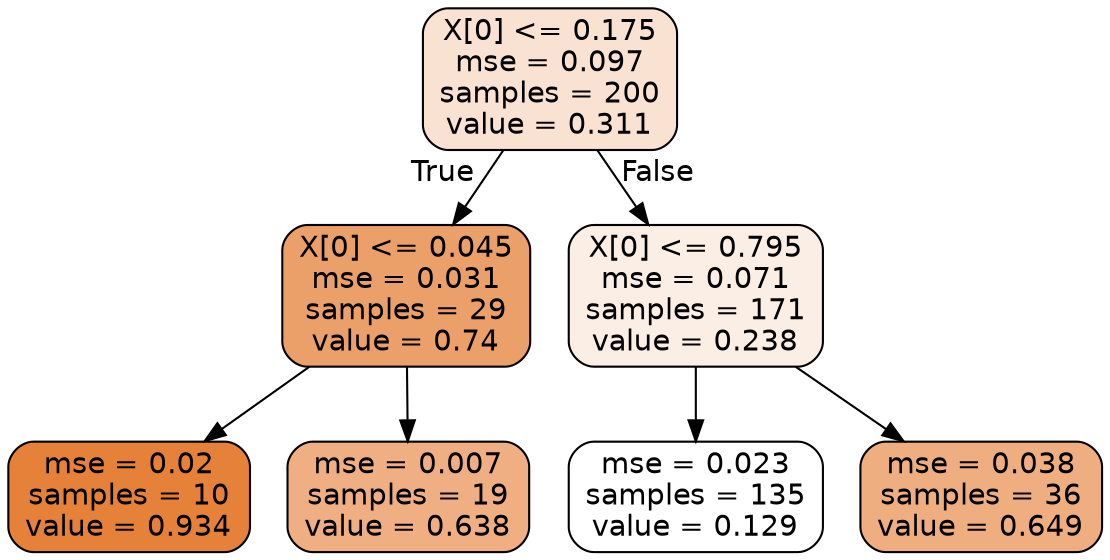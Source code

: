 digraph Tree {
node [shape=box, style="filled, rounded", color="black", fontname=helvetica] ;
edge [fontname=helvetica] ;
0 [label="X[0] <= 0.175\nmse = 0.097\nsamples = 200\nvalue = 0.311", fillcolor="#f9e2d2"] ;
1 [label="X[0] <= 0.045\nmse = 0.031\nsamples = 29\nvalue = 0.74", fillcolor="#eb9f69"] ;
0 -> 1 [labeldistance=2.5, labelangle=45, headlabel="True"] ;
2 [label="mse = 0.02\nsamples = 10\nvalue = 0.934", fillcolor="#e58139"] ;
1 -> 2 ;
3 [label="mse = 0.007\nsamples = 19\nvalue = 0.638", fillcolor="#efaf82"] ;
1 -> 3 ;
4 [label="X[0] <= 0.795\nmse = 0.071\nsamples = 171\nvalue = 0.238", fillcolor="#fbeee4"] ;
0 -> 4 [labeldistance=2.5, labelangle=-45, headlabel="False"] ;
5 [label="mse = 0.023\nsamples = 135\nvalue = 0.129", fillcolor="#ffffff"] ;
4 -> 5 ;
6 [label="mse = 0.038\nsamples = 36\nvalue = 0.649", fillcolor="#eeae7f"] ;
4 -> 6 ;
}